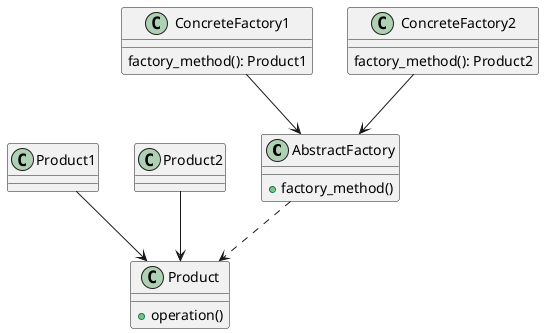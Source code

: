 @startuml
'https://plantuml.com/class-diagram

class AbstractFactory {
    +factory_method()
}

class Product {
    +operation()
}

class ConcreteFactory1 {
    factory_method(): Product1
}

class ConcreteFactory2 {
    factory_method(): Product2
}

class Product1 {}

class Product1 {}

Product1 --> Product
Product2 --> Product
ConcreteFactory1 --> AbstractFactory
ConcreteFactory2 --> AbstractFactory

AbstractFactory ..> Product
@enduml